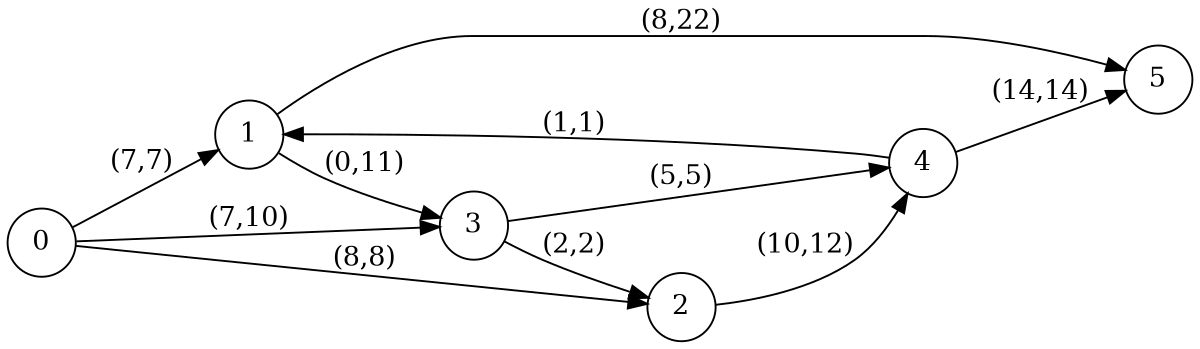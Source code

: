 digraph finite_state_machine {
                  rankdir=LR;
                  size="8,5"
                  node [shape = circle];1 -> 3 [label = "(0,11)"];
1 -> 5 [label = "(8,22)"];
4 -> 5 [label = "(14,14)"];
4 -> 1 [label = "(1,1)"];
3 -> 2 [label = "(2,2)"];
3 -> 4 [label = "(5,5)"];
2 -> 4 [label = "(10,12)"];
0 -> 1 [label = "(7,7)"];
0 -> 3 [label = "(7,10)"];
0 -> 2 [label = "(8,8)"];
}